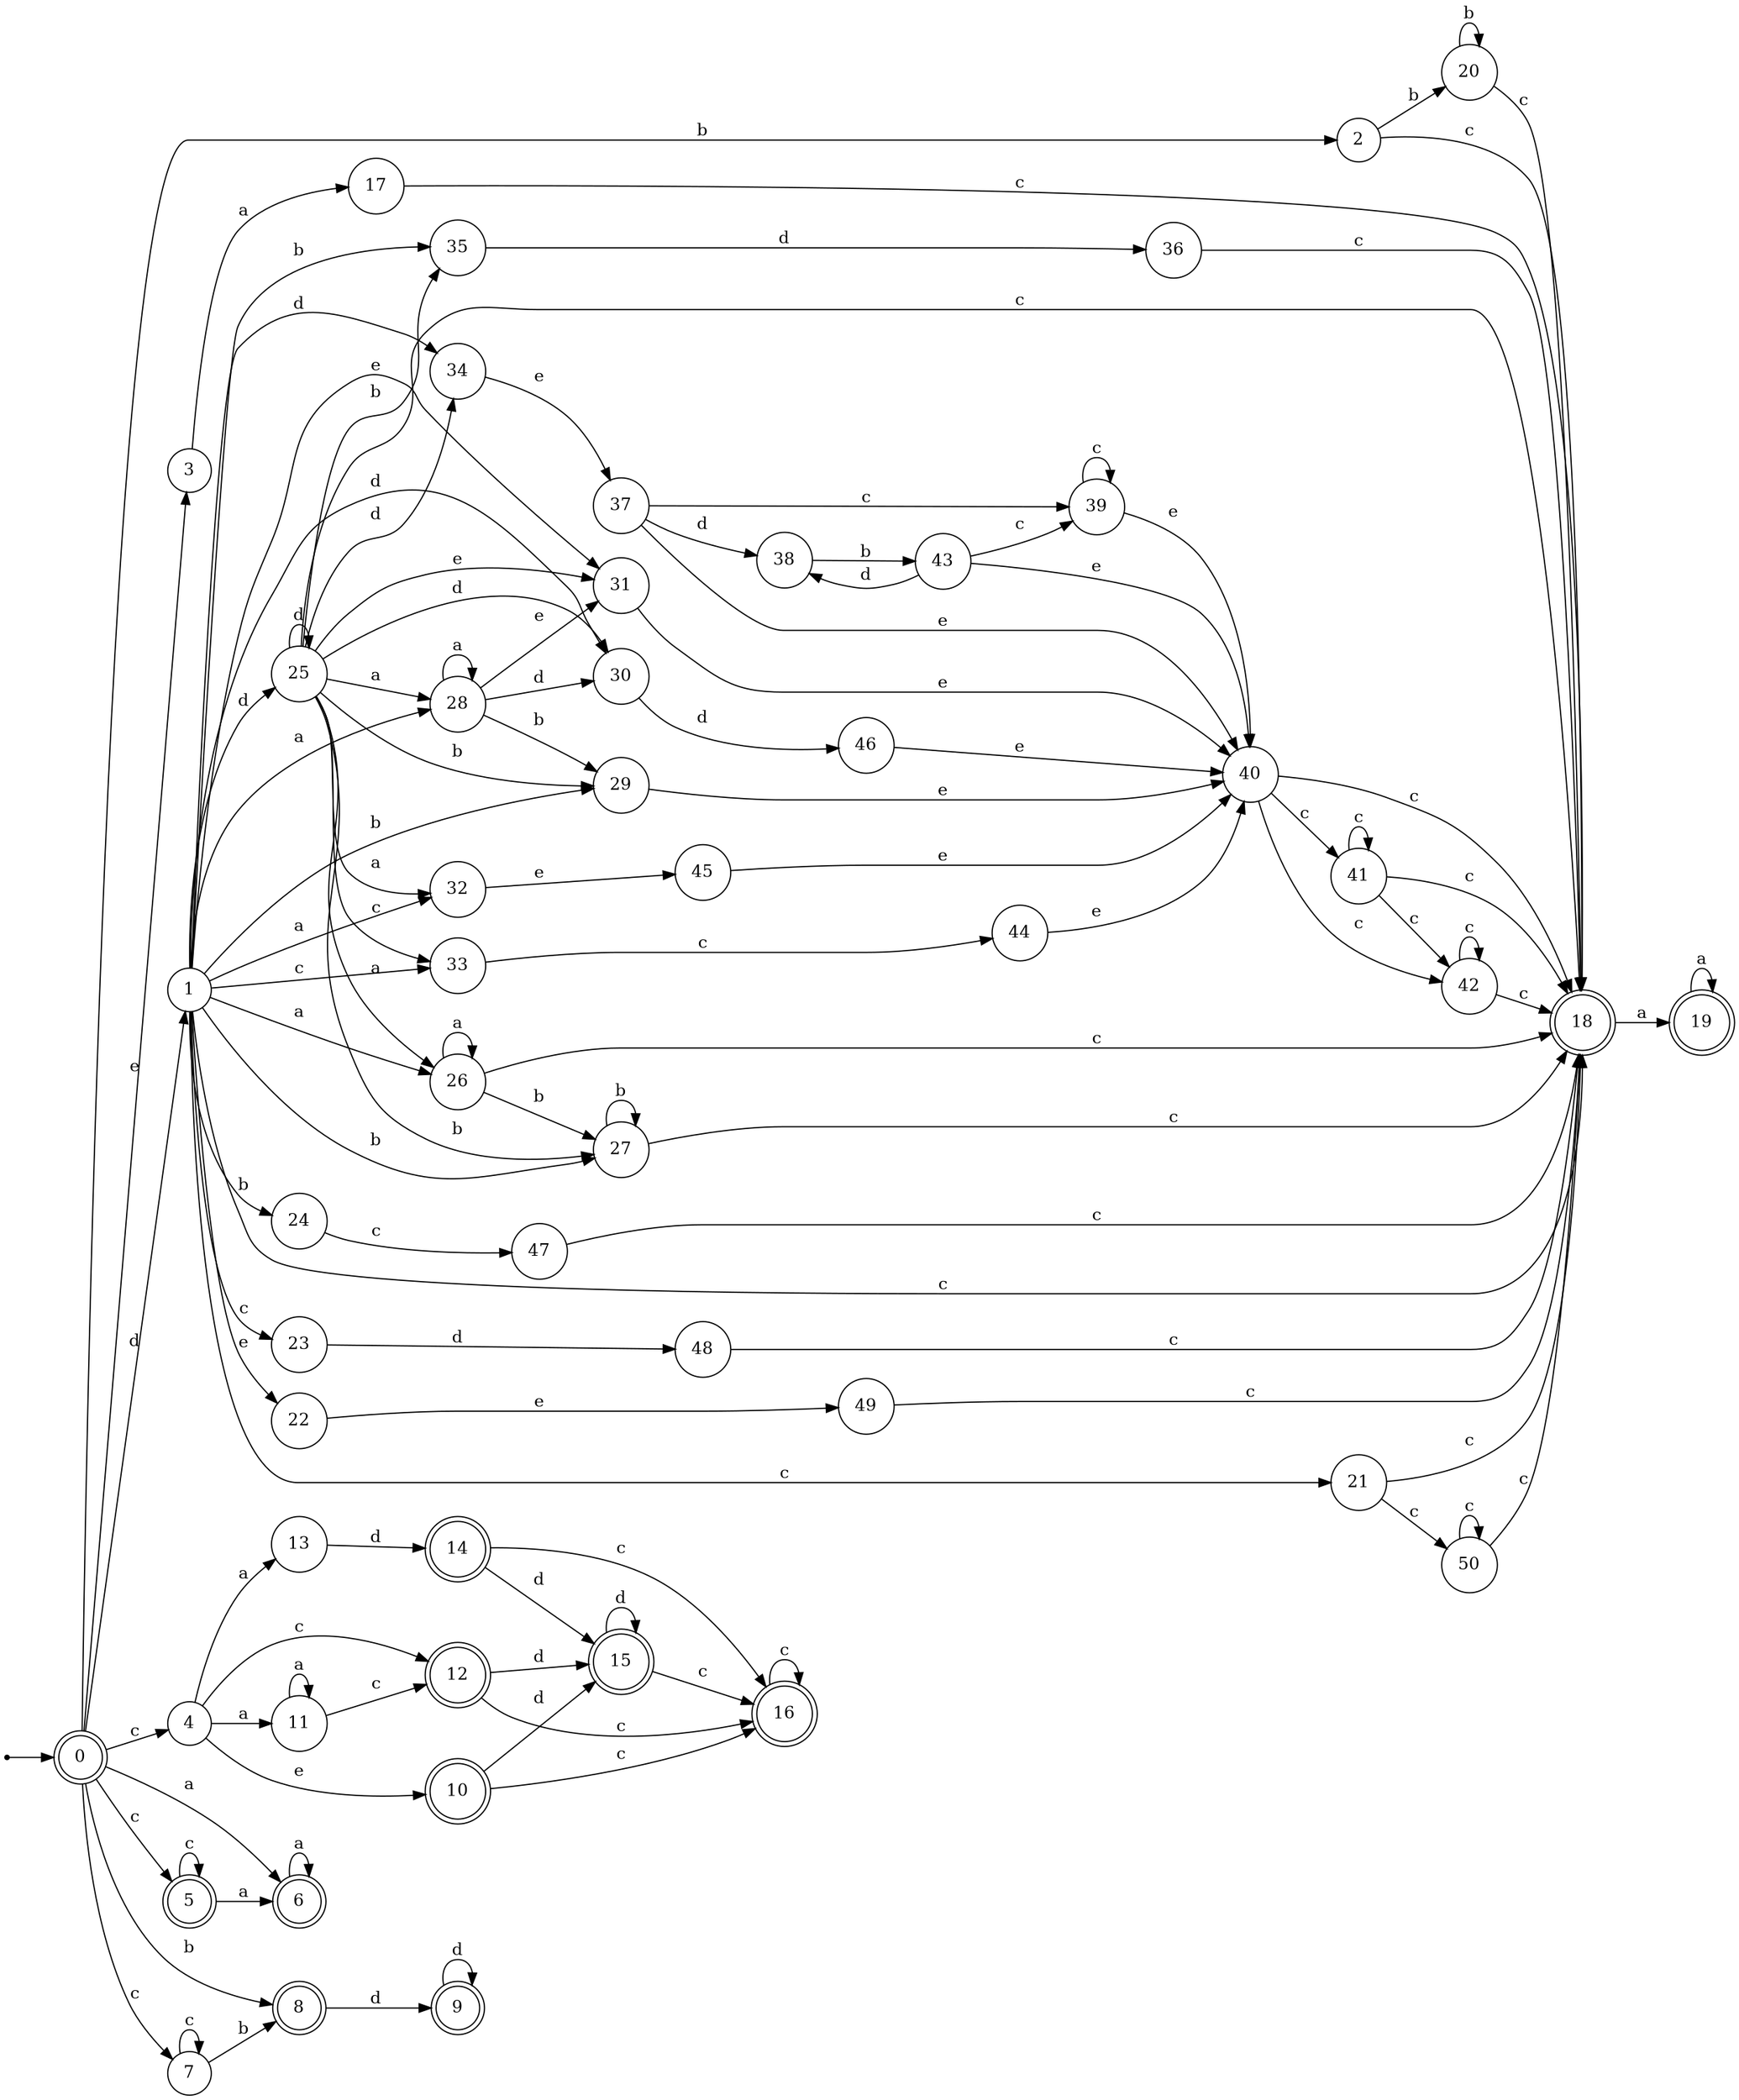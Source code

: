 digraph finite_state_machine {
rankdir=LR;
size="20,20";
node [shape = point]; "dummy0"
node [shape = doublecircle]; "0";"dummy0" -> "0";
node [shape = circle]; "1";
node [shape = circle]; "2";
node [shape = circle]; "3";
node [shape = circle]; "4";
node [shape = doublecircle]; "5";node [shape = doublecircle]; "6";node [shape = circle]; "7";
node [shape = doublecircle]; "8";node [shape = doublecircle]; "9";node [shape = doublecircle]; "10";node [shape = circle]; "11";
node [shape = doublecircle]; "12";node [shape = circle]; "13";
node [shape = doublecircle]; "14";node [shape = doublecircle]; "15";node [shape = doublecircle]; "16";node [shape = circle]; "17";
node [shape = doublecircle]; "18";node [shape = doublecircle]; "19";node [shape = circle]; "20";
node [shape = circle]; "21";
node [shape = circle]; "22";
node [shape = circle]; "23";
node [shape = circle]; "24";
node [shape = circle]; "25";
node [shape = circle]; "26";
node [shape = circle]; "27";
node [shape = circle]; "28";
node [shape = circle]; "29";
node [shape = circle]; "30";
node [shape = circle]; "31";
node [shape = circle]; "32";
node [shape = circle]; "33";
node [shape = circle]; "34";
node [shape = circle]; "35";
node [shape = circle]; "36";
node [shape = circle]; "37";
node [shape = circle]; "38";
node [shape = circle]; "39";
node [shape = circle]; "40";
node [shape = circle]; "41";
node [shape = circle]; "42";
node [shape = circle]; "43";
node [shape = circle]; "44";
node [shape = circle]; "45";
node [shape = circle]; "46";
node [shape = circle]; "47";
node [shape = circle]; "48";
node [shape = circle]; "49";
node [shape = circle]; "50";
"0" -> "1" [label = "d"];
 "0" -> "8" [label = "b"];
 "0" -> "2" [label = "b"];
 "0" -> "3" [label = "e"];
 "0" -> "4" [label = "c"];
 "0" -> "5" [label = "c"];
 "0" -> "7" [label = "c"];
 "0" -> "6" [label = "a"];
 "8" -> "9" [label = "d"];
 "9" -> "9" [label = "d"];
 "7" -> "7" [label = "c"];
 "7" -> "8" [label = "b"];
 "6" -> "6" [label = "a"];
 "5" -> "5" [label = "c"];
 "5" -> "6" [label = "a"];
 "4" -> "10" [label = "e"];
 "4" -> "11" [label = "a"];
 "4" -> "13" [label = "a"];
 "4" -> "12" [label = "c"];
 "13" -> "14" [label = "d"];
 "14" -> "15" [label = "d"];
 "14" -> "16" [label = "c"];
 "16" -> "16" [label = "c"];
 "15" -> "15" [label = "d"];
 "15" -> "16" [label = "c"];
 "12" -> "15" [label = "d"];
 "12" -> "16" [label = "c"];
 "11" -> "11" [label = "a"];
 "11" -> "12" [label = "c"];
 "10" -> "15" [label = "d"];
 "10" -> "16" [label = "c"];
 "3" -> "17" [label = "a"];
 "17" -> "18" [label = "c"];
 "18" -> "19" [label = "a"];
 "19" -> "19" [label = "a"];
 "2" -> "20" [label = "b"];
 "2" -> "18" [label = "c"];
 "20" -> "20" [label = "b"];
 "20" -> "18" [label = "c"];
 "1" -> "33" [label = "c"];
 "1" -> "18" [label = "c"];
 "1" -> "21" [label = "c"];
 "1" -> "23" [label = "c"];
 "1" -> "22" [label = "e"];
 "1" -> "31" [label = "e"];
 "1" -> "24" [label = "b"];
 "1" -> "35" [label = "b"];
 "1" -> "27" [label = "b"];
 "1" -> "29" [label = "b"];
 "1" -> "25" [label = "d"];
 "1" -> "34" [label = "d"];
 "1" -> "30" [label = "d"];
 "1" -> "32" [label = "a"];
 "1" -> "26" [label = "a"];
 "1" -> "28" [label = "a"];
 "35" -> "36" [label = "d"];
 "36" -> "18" [label = "c"];
 "34" -> "37" [label = "e"];
 "37" -> "38" [label = "d"];
 "37" -> "39" [label = "c"];
 "37" -> "40" [label = "e"];
 "40" -> "41" [label = "c"];
 "40" -> "42" [label = "c"];
 "40" -> "18" [label = "c"];
 "42" -> "42" [label = "c"];
 "42" -> "18" [label = "c"];
 "41" -> "41" [label = "c"];
 "41" -> "42" [label = "c"];
 "41" -> "18" [label = "c"];
 "39" -> "39" [label = "c"];
 "39" -> "40" [label = "e"];
 "38" -> "43" [label = "b"];
 "43" -> "38" [label = "d"];
 "43" -> "39" [label = "c"];
 "43" -> "40" [label = "e"];
 "33" -> "44" [label = "c"];
 "44" -> "40" [label = "e"];
 "32" -> "45" [label = "e"];
 "45" -> "40" [label = "e"];
 "31" -> "40" [label = "e"];
 "30" -> "46" [label = "d"];
 "46" -> "40" [label = "e"];
 "29" -> "40" [label = "e"];
 "28" -> "28" [label = "a"];
 "28" -> "29" [label = "b"];
 "28" -> "30" [label = "d"];
 "28" -> "31" [label = "e"];
 "27" -> "27" [label = "b"];
 "27" -> "18" [label = "c"];
 "26" -> "26" [label = "a"];
 "26" -> "27" [label = "b"];
 "26" -> "18" [label = "c"];
 "25" -> "25" [label = "d"];
 "25" -> "34" [label = "d"];
 "25" -> "30" [label = "d"];
 "25" -> "32" [label = "a"];
 "25" -> "26" [label = "a"];
 "25" -> "28" [label = "a"];
 "25" -> "35" [label = "b"];
 "25" -> "27" [label = "b"];
 "25" -> "29" [label = "b"];
 "25" -> "31" [label = "e"];
 "25" -> "33" [label = "c"];
 "25" -> "18" [label = "c"];
 "24" -> "47" [label = "c"];
 "47" -> "18" [label = "c"];
 "23" -> "48" [label = "d"];
 "48" -> "18" [label = "c"];
 "22" -> "49" [label = "e"];
 "49" -> "18" [label = "c"];
 "21" -> "50" [label = "c"];
 "21" -> "18" [label = "c"];
 "50" -> "50" [label = "c"];
 "50" -> "18" [label = "c"];
 }
